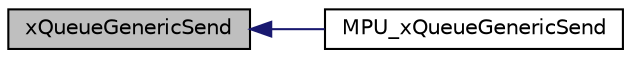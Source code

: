 digraph "xQueueGenericSend"
{
  edge [fontname="Helvetica",fontsize="10",labelfontname="Helvetica",labelfontsize="10"];
  node [fontname="Helvetica",fontsize="10",shape=record];
  rankdir="LR";
  Node30 [label="xQueueGenericSend",height=0.2,width=0.4,color="black", fillcolor="grey75", style="filled", fontcolor="black"];
  Node30 -> Node31 [dir="back",color="midnightblue",fontsize="10",style="solid",fontname="Helvetica"];
  Node31 [label="MPU_xQueueGenericSend",height=0.2,width=0.4,color="black", fillcolor="white", style="filled",URL="$mpu__wrappers_8c.html#afec3801d053a850488cda14b0cad95fd"];
}

